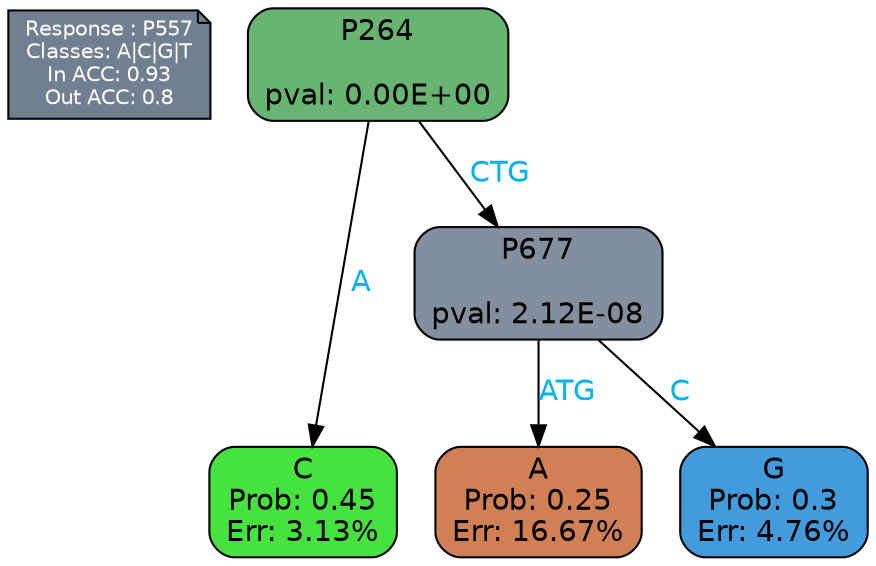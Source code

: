 digraph Tree {
node [shape=box, style="filled, rounded", color="black", fontname=helvetica] ;
graph [ranksep=equally, splines=polylines, bgcolor=transparent, dpi=600] ;
edge [fontname=helvetica] ;
LEGEND [label="Response : P557
Classes: A|C|G|T
In ACC: 0.93
Out ACC: 0.8
",shape=note,align=left,style=filled,fillcolor="slategray",fontcolor="white",fontsize=10];1 [label="P264

pval: 0.00E+00", fillcolor="#68b473"] ;
2 [label="C
Prob: 0.45
Err: 3.13%", fillcolor="#46e23e"] ;
3 [label="P677

pval: 2.12E-08", fillcolor="#838e9e"] ;
4 [label="A
Prob: 0.25
Err: 16.67%", fillcolor="#d18055"] ;
5 [label="G
Prob: 0.3
Err: 4.76%", fillcolor="#419bdc"] ;
1 -> 2 [label="A",fontcolor=deepskyblue2] ;
1 -> 3 [label="CTG",fontcolor=deepskyblue2] ;
3 -> 4 [label="ATG",fontcolor=deepskyblue2] ;
3 -> 5 [label="C",fontcolor=deepskyblue2] ;
{rank = same; 2;4;5;}{rank = same; LEGEND;1;}}